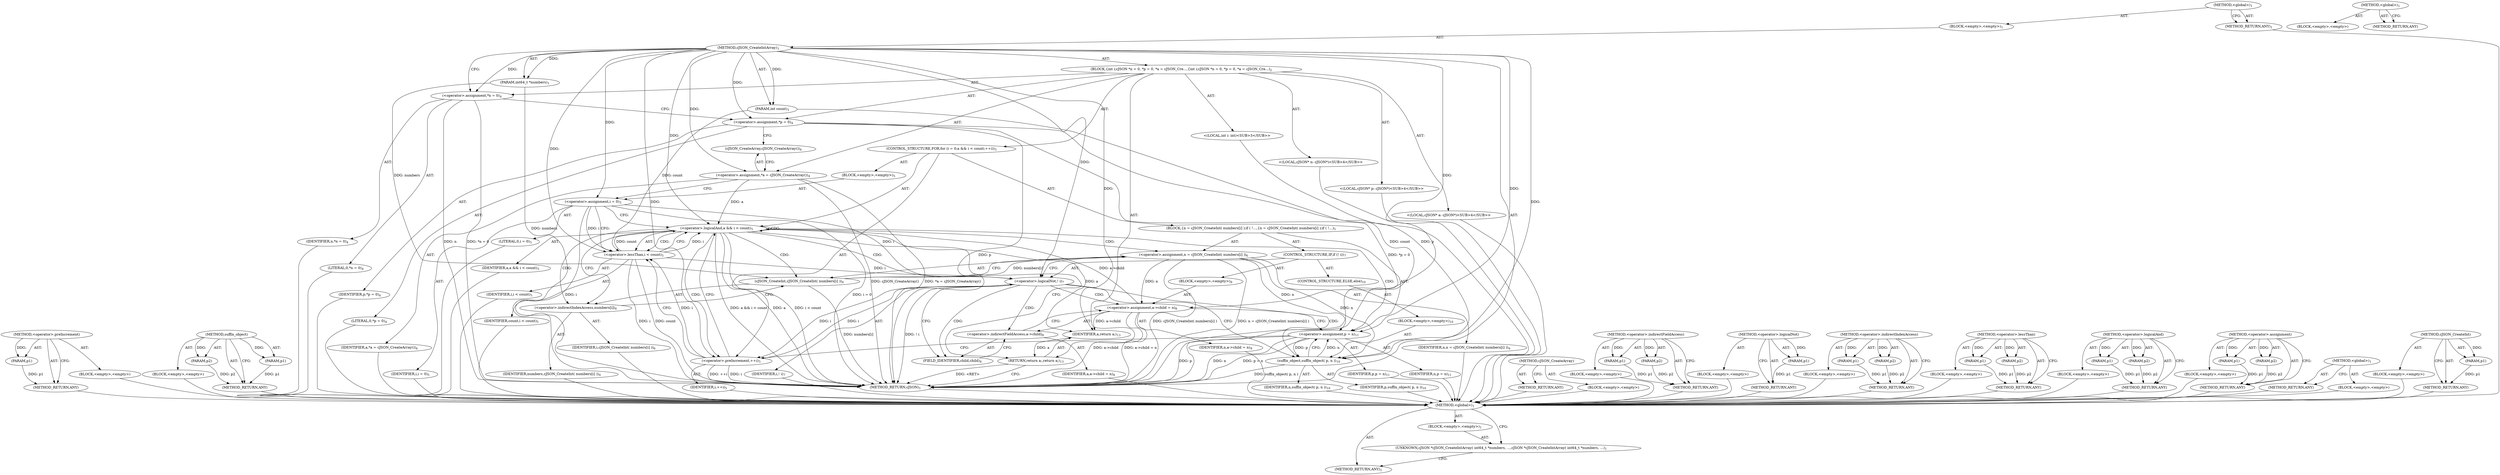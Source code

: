 digraph "&lt;global&gt;" {
vulnerable_104 [label=<(METHOD,&lt;operator&gt;.preIncrement)>];
vulnerable_105 [label=<(PARAM,p1)>];
vulnerable_106 [label=<(BLOCK,&lt;empty&gt;,&lt;empty&gt;)>];
vulnerable_107 [label=<(METHOD_RETURN,ANY)>];
vulnerable_126 [label=<(METHOD,suffix_object)>];
vulnerable_127 [label=<(PARAM,p1)>];
vulnerable_128 [label=<(PARAM,p2)>];
vulnerable_129 [label=<(BLOCK,&lt;empty&gt;,&lt;empty&gt;)>];
vulnerable_130 [label=<(METHOD_RETURN,ANY)>];
vulnerable_6 [label=<(METHOD,&lt;global&gt;)<SUB>1</SUB>>];
vulnerable_7 [label=<(BLOCK,&lt;empty&gt;,&lt;empty&gt;)<SUB>1</SUB>>];
vulnerable_8 [label=<(METHOD,cJSON_CreateIntArray)<SUB>1</SUB>>];
vulnerable_9 [label=<(PARAM,int64_t *numbers)<SUB>1</SUB>>];
vulnerable_10 [label=<(PARAM,int count)<SUB>1</SUB>>];
vulnerable_11 [label=<(BLOCK,{
	int i;
	cJSON *n = 0, *p = 0, *a = cJSON_Cre...,{
	int i;
	cJSON *n = 0, *p = 0, *a = cJSON_Cre...)<SUB>2</SUB>>];
vulnerable_12 [label="<(LOCAL,int i: int)<SUB>3</SUB>>"];
vulnerable_13 [label="<(LOCAL,cJSON* n: cJSON*)<SUB>4</SUB>>"];
vulnerable_14 [label="<(LOCAL,cJSON* p: cJSON*)<SUB>4</SUB>>"];
vulnerable_15 [label="<(LOCAL,cJSON* a: cJSON*)<SUB>4</SUB>>"];
vulnerable_16 [label=<(&lt;operator&gt;.assignment,*n = 0)<SUB>4</SUB>>];
vulnerable_17 [label=<(IDENTIFIER,n,*n = 0)<SUB>4</SUB>>];
vulnerable_18 [label=<(LITERAL,0,*n = 0)<SUB>4</SUB>>];
vulnerable_19 [label=<(&lt;operator&gt;.assignment,*p = 0)<SUB>4</SUB>>];
vulnerable_20 [label=<(IDENTIFIER,p,*p = 0)<SUB>4</SUB>>];
vulnerable_21 [label=<(LITERAL,0,*p = 0)<SUB>4</SUB>>];
vulnerable_22 [label=<(&lt;operator&gt;.assignment,*a = cJSON_CreateArray())<SUB>4</SUB>>];
vulnerable_23 [label=<(IDENTIFIER,a,*a = cJSON_CreateArray())<SUB>4</SUB>>];
vulnerable_24 [label=<(cJSON_CreateArray,cJSON_CreateArray())<SUB>4</SUB>>];
vulnerable_25 [label=<(CONTROL_STRUCTURE,FOR,for (i = 0;a &amp;&amp; i &lt; count;++i))<SUB>5</SUB>>];
vulnerable_26 [label=<(BLOCK,&lt;empty&gt;,&lt;empty&gt;)<SUB>5</SUB>>];
vulnerable_27 [label=<(&lt;operator&gt;.assignment,i = 0)<SUB>5</SUB>>];
vulnerable_28 [label=<(IDENTIFIER,i,i = 0)<SUB>5</SUB>>];
vulnerable_29 [label=<(LITERAL,0,i = 0)<SUB>5</SUB>>];
vulnerable_30 [label=<(&lt;operator&gt;.logicalAnd,a &amp;&amp; i &lt; count)<SUB>5</SUB>>];
vulnerable_31 [label=<(IDENTIFIER,a,a &amp;&amp; i &lt; count)<SUB>5</SUB>>];
vulnerable_32 [label=<(&lt;operator&gt;.lessThan,i &lt; count)<SUB>5</SUB>>];
vulnerable_33 [label=<(IDENTIFIER,i,i &lt; count)<SUB>5</SUB>>];
vulnerable_34 [label=<(IDENTIFIER,count,i &lt; count)<SUB>5</SUB>>];
vulnerable_35 [label=<(&lt;operator&gt;.preIncrement,++i)<SUB>5</SUB>>];
vulnerable_36 [label=<(IDENTIFIER,i,++i)<SUB>5</SUB>>];
vulnerable_37 [label=<(BLOCK,{
		n = cJSON_CreateInt( numbers[i] );
		if ( !...,{
		n = cJSON_CreateInt( numbers[i] );
		if ( !...)<SUB>5</SUB>>];
vulnerable_38 [label=<(&lt;operator&gt;.assignment,n = cJSON_CreateInt( numbers[i] ))<SUB>6</SUB>>];
vulnerable_39 [label=<(IDENTIFIER,n,n = cJSON_CreateInt( numbers[i] ))<SUB>6</SUB>>];
vulnerable_40 [label=<(cJSON_CreateInt,cJSON_CreateInt( numbers[i] ))<SUB>6</SUB>>];
vulnerable_41 [label=<(&lt;operator&gt;.indirectIndexAccess,numbers[i])<SUB>6</SUB>>];
vulnerable_42 [label=<(IDENTIFIER,numbers,cJSON_CreateInt( numbers[i] ))<SUB>6</SUB>>];
vulnerable_43 [label=<(IDENTIFIER,i,cJSON_CreateInt( numbers[i] ))<SUB>6</SUB>>];
vulnerable_44 [label=<(CONTROL_STRUCTURE,IF,if (! i))<SUB>7</SUB>>];
vulnerable_45 [label=<(&lt;operator&gt;.logicalNot,! i)<SUB>7</SUB>>];
vulnerable_46 [label=<(IDENTIFIER,i,! i)<SUB>7</SUB>>];
vulnerable_47 [label=<(BLOCK,&lt;empty&gt;,&lt;empty&gt;)<SUB>8</SUB>>];
vulnerable_48 [label=<(&lt;operator&gt;.assignment,a-&gt;child = n)<SUB>8</SUB>>];
vulnerable_49 [label=<(&lt;operator&gt;.indirectFieldAccess,a-&gt;child)<SUB>8</SUB>>];
vulnerable_50 [label=<(IDENTIFIER,a,a-&gt;child = n)<SUB>8</SUB>>];
vulnerable_51 [label=<(FIELD_IDENTIFIER,child,child)<SUB>8</SUB>>];
vulnerable_52 [label=<(IDENTIFIER,n,a-&gt;child = n)<SUB>8</SUB>>];
vulnerable_53 [label=<(CONTROL_STRUCTURE,ELSE,else)<SUB>10</SUB>>];
vulnerable_54 [label=<(BLOCK,&lt;empty&gt;,&lt;empty&gt;)<SUB>10</SUB>>];
vulnerable_55 [label=<(suffix_object,suffix_object( p, n ))<SUB>10</SUB>>];
vulnerable_56 [label=<(IDENTIFIER,p,suffix_object( p, n ))<SUB>10</SUB>>];
vulnerable_57 [label=<(IDENTIFIER,n,suffix_object( p, n ))<SUB>10</SUB>>];
vulnerable_58 [label=<(&lt;operator&gt;.assignment,p = n)<SUB>11</SUB>>];
vulnerable_59 [label=<(IDENTIFIER,p,p = n)<SUB>11</SUB>>];
vulnerable_60 [label=<(IDENTIFIER,n,p = n)<SUB>11</SUB>>];
vulnerable_61 [label=<(RETURN,return a;,return a;)<SUB>13</SUB>>];
vulnerable_62 [label=<(IDENTIFIER,a,return a;)<SUB>13</SUB>>];
vulnerable_63 [label=<(METHOD_RETURN,cJSON)<SUB>1</SUB>>];
vulnerable_65 [label=<(METHOD_RETURN,ANY)<SUB>1</SUB>>];
vulnerable_91 [label=<(METHOD,cJSON_CreateArray)>];
vulnerable_92 [label=<(BLOCK,&lt;empty&gt;,&lt;empty&gt;)>];
vulnerable_93 [label=<(METHOD_RETURN,ANY)>];
vulnerable_121 [label=<(METHOD,&lt;operator&gt;.indirectFieldAccess)>];
vulnerable_122 [label=<(PARAM,p1)>];
vulnerable_123 [label=<(PARAM,p2)>];
vulnerable_124 [label=<(BLOCK,&lt;empty&gt;,&lt;empty&gt;)>];
vulnerable_125 [label=<(METHOD_RETURN,ANY)>];
vulnerable_117 [label=<(METHOD,&lt;operator&gt;.logicalNot)>];
vulnerable_118 [label=<(PARAM,p1)>];
vulnerable_119 [label=<(BLOCK,&lt;empty&gt;,&lt;empty&gt;)>];
vulnerable_120 [label=<(METHOD_RETURN,ANY)>];
vulnerable_112 [label=<(METHOD,&lt;operator&gt;.indirectIndexAccess)>];
vulnerable_113 [label=<(PARAM,p1)>];
vulnerable_114 [label=<(PARAM,p2)>];
vulnerable_115 [label=<(BLOCK,&lt;empty&gt;,&lt;empty&gt;)>];
vulnerable_116 [label=<(METHOD_RETURN,ANY)>];
vulnerable_99 [label=<(METHOD,&lt;operator&gt;.lessThan)>];
vulnerable_100 [label=<(PARAM,p1)>];
vulnerable_101 [label=<(PARAM,p2)>];
vulnerable_102 [label=<(BLOCK,&lt;empty&gt;,&lt;empty&gt;)>];
vulnerable_103 [label=<(METHOD_RETURN,ANY)>];
vulnerable_94 [label=<(METHOD,&lt;operator&gt;.logicalAnd)>];
vulnerable_95 [label=<(PARAM,p1)>];
vulnerable_96 [label=<(PARAM,p2)>];
vulnerable_97 [label=<(BLOCK,&lt;empty&gt;,&lt;empty&gt;)>];
vulnerable_98 [label=<(METHOD_RETURN,ANY)>];
vulnerable_86 [label=<(METHOD,&lt;operator&gt;.assignment)>];
vulnerable_87 [label=<(PARAM,p1)>];
vulnerable_88 [label=<(PARAM,p2)>];
vulnerable_89 [label=<(BLOCK,&lt;empty&gt;,&lt;empty&gt;)>];
vulnerable_90 [label=<(METHOD_RETURN,ANY)>];
vulnerable_80 [label=<(METHOD,&lt;global&gt;)<SUB>1</SUB>>];
vulnerable_81 [label=<(BLOCK,&lt;empty&gt;,&lt;empty&gt;)>];
vulnerable_82 [label=<(METHOD_RETURN,ANY)>];
vulnerable_108 [label=<(METHOD,cJSON_CreateInt)>];
vulnerable_109 [label=<(PARAM,p1)>];
vulnerable_110 [label=<(BLOCK,&lt;empty&gt;,&lt;empty&gt;)>];
vulnerable_111 [label=<(METHOD_RETURN,ANY)>];
fixed_6 [label=<(METHOD,&lt;global&gt;)<SUB>1</SUB>>];
fixed_7 [label=<(BLOCK,&lt;empty&gt;,&lt;empty&gt;)<SUB>1</SUB>>];
fixed_8 [label=<(UNKNOWN,cJSON *cJSON_CreateIntArray( int64_t *numbers, ...,cJSON *cJSON_CreateIntArray( int64_t *numbers, ...)<SUB>1</SUB>>];
fixed_9 [label=<(METHOD_RETURN,ANY)<SUB>1</SUB>>];
fixed_14 [label=<(METHOD,&lt;global&gt;)<SUB>1</SUB>>];
fixed_15 [label=<(BLOCK,&lt;empty&gt;,&lt;empty&gt;)>];
fixed_16 [label=<(METHOD_RETURN,ANY)>];
vulnerable_104 -> vulnerable_105  [key=0, label="AST: "];
vulnerable_104 -> vulnerable_105  [key=1, label="DDG: "];
vulnerable_104 -> vulnerable_106  [key=0, label="AST: "];
vulnerable_104 -> vulnerable_107  [key=0, label="AST: "];
vulnerable_104 -> vulnerable_107  [key=1, label="CFG: "];
vulnerable_105 -> vulnerable_107  [key=0, label="DDG: p1"];
vulnerable_106 -> fixed_6  [key=0];
vulnerable_107 -> fixed_6  [key=0];
vulnerable_126 -> vulnerable_127  [key=0, label="AST: "];
vulnerable_126 -> vulnerable_127  [key=1, label="DDG: "];
vulnerable_126 -> vulnerable_129  [key=0, label="AST: "];
vulnerable_126 -> vulnerable_128  [key=0, label="AST: "];
vulnerable_126 -> vulnerable_128  [key=1, label="DDG: "];
vulnerable_126 -> vulnerable_130  [key=0, label="AST: "];
vulnerable_126 -> vulnerable_130  [key=1, label="CFG: "];
vulnerable_127 -> vulnerable_130  [key=0, label="DDG: p1"];
vulnerable_128 -> vulnerable_130  [key=0, label="DDG: p2"];
vulnerable_129 -> fixed_6  [key=0];
vulnerable_130 -> fixed_6  [key=0];
vulnerable_6 -> vulnerable_7  [key=0, label="AST: "];
vulnerable_6 -> vulnerable_65  [key=0, label="AST: "];
vulnerable_6 -> vulnerable_65  [key=1, label="CFG: "];
vulnerable_7 -> vulnerable_8  [key=0, label="AST: "];
vulnerable_8 -> vulnerable_9  [key=0, label="AST: "];
vulnerable_8 -> vulnerable_9  [key=1, label="DDG: "];
vulnerable_8 -> vulnerable_10  [key=0, label="AST: "];
vulnerable_8 -> vulnerable_10  [key=1, label="DDG: "];
vulnerable_8 -> vulnerable_11  [key=0, label="AST: "];
vulnerable_8 -> vulnerable_63  [key=0, label="AST: "];
vulnerable_8 -> vulnerable_16  [key=0, label="CFG: "];
vulnerable_8 -> vulnerable_16  [key=1, label="DDG: "];
vulnerable_8 -> vulnerable_19  [key=0, label="DDG: "];
vulnerable_8 -> vulnerable_22  [key=0, label="DDG: "];
vulnerable_8 -> vulnerable_62  [key=0, label="DDG: "];
vulnerable_8 -> vulnerable_27  [key=0, label="DDG: "];
vulnerable_8 -> vulnerable_30  [key=0, label="DDG: "];
vulnerable_8 -> vulnerable_35  [key=0, label="DDG: "];
vulnerable_8 -> vulnerable_58  [key=0, label="DDG: "];
vulnerable_8 -> vulnerable_32  [key=0, label="DDG: "];
vulnerable_8 -> vulnerable_45  [key=0, label="DDG: "];
vulnerable_8 -> vulnerable_48  [key=0, label="DDG: "];
vulnerable_8 -> vulnerable_55  [key=0, label="DDG: "];
vulnerable_9 -> vulnerable_63  [key=0, label="DDG: numbers"];
vulnerable_9 -> vulnerable_40  [key=0, label="DDG: numbers"];
vulnerable_10 -> vulnerable_63  [key=0, label="DDG: count"];
vulnerable_10 -> vulnerable_32  [key=0, label="DDG: count"];
vulnerable_11 -> vulnerable_12  [key=0, label="AST: "];
vulnerable_11 -> vulnerable_13  [key=0, label="AST: "];
vulnerable_11 -> vulnerable_14  [key=0, label="AST: "];
vulnerable_11 -> vulnerable_15  [key=0, label="AST: "];
vulnerable_11 -> vulnerable_16  [key=0, label="AST: "];
vulnerable_11 -> vulnerable_19  [key=0, label="AST: "];
vulnerable_11 -> vulnerable_22  [key=0, label="AST: "];
vulnerable_11 -> vulnerable_25  [key=0, label="AST: "];
vulnerable_11 -> vulnerable_61  [key=0, label="AST: "];
vulnerable_12 -> fixed_6  [key=0];
vulnerable_13 -> fixed_6  [key=0];
vulnerable_14 -> fixed_6  [key=0];
vulnerable_15 -> fixed_6  [key=0];
vulnerable_16 -> vulnerable_17  [key=0, label="AST: "];
vulnerable_16 -> vulnerable_18  [key=0, label="AST: "];
vulnerable_16 -> vulnerable_19  [key=0, label="CFG: "];
vulnerable_16 -> vulnerable_63  [key=0, label="DDG: n"];
vulnerable_16 -> vulnerable_63  [key=1, label="DDG: *n = 0"];
vulnerable_17 -> fixed_6  [key=0];
vulnerable_18 -> fixed_6  [key=0];
vulnerable_19 -> vulnerable_20  [key=0, label="AST: "];
vulnerable_19 -> vulnerable_21  [key=0, label="AST: "];
vulnerable_19 -> vulnerable_24  [key=0, label="CFG: "];
vulnerable_19 -> vulnerable_63  [key=0, label="DDG: p"];
vulnerable_19 -> vulnerable_63  [key=1, label="DDG: *p = 0"];
vulnerable_19 -> vulnerable_55  [key=0, label="DDG: p"];
vulnerable_20 -> fixed_6  [key=0];
vulnerable_21 -> fixed_6  [key=0];
vulnerable_22 -> vulnerable_23  [key=0, label="AST: "];
vulnerable_22 -> vulnerable_24  [key=0, label="AST: "];
vulnerable_22 -> vulnerable_27  [key=0, label="CFG: "];
vulnerable_22 -> vulnerable_63  [key=0, label="DDG: cJSON_CreateArray()"];
vulnerable_22 -> vulnerable_63  [key=1, label="DDG: *a = cJSON_CreateArray()"];
vulnerable_22 -> vulnerable_30  [key=0, label="DDG: a"];
vulnerable_23 -> fixed_6  [key=0];
vulnerable_24 -> vulnerable_22  [key=0, label="CFG: "];
vulnerable_25 -> vulnerable_26  [key=0, label="AST: "];
vulnerable_25 -> vulnerable_30  [key=0, label="AST: "];
vulnerable_25 -> vulnerable_35  [key=0, label="AST: "];
vulnerable_25 -> vulnerable_37  [key=0, label="AST: "];
vulnerable_26 -> vulnerable_27  [key=0, label="AST: "];
vulnerable_27 -> vulnerable_28  [key=0, label="AST: "];
vulnerable_27 -> vulnerable_29  [key=0, label="AST: "];
vulnerable_27 -> vulnerable_30  [key=0, label="CFG: "];
vulnerable_27 -> vulnerable_32  [key=0, label="CFG: "];
vulnerable_27 -> vulnerable_32  [key=1, label="DDG: i"];
vulnerable_27 -> vulnerable_63  [key=0, label="DDG: i"];
vulnerable_27 -> vulnerable_63  [key=1, label="DDG: i = 0"];
vulnerable_27 -> vulnerable_45  [key=0, label="DDG: i"];
vulnerable_28 -> fixed_6  [key=0];
vulnerable_29 -> fixed_6  [key=0];
vulnerable_30 -> vulnerable_31  [key=0, label="AST: "];
vulnerable_30 -> vulnerable_32  [key=0, label="AST: "];
vulnerable_30 -> vulnerable_32  [key=1, label="CDG: "];
vulnerable_30 -> vulnerable_41  [key=0, label="CFG: "];
vulnerable_30 -> vulnerable_41  [key=1, label="CDG: "];
vulnerable_30 -> vulnerable_61  [key=0, label="CFG: "];
vulnerable_30 -> vulnerable_63  [key=0, label="DDG: a"];
vulnerable_30 -> vulnerable_63  [key=1, label="DDG: i &lt; count"];
vulnerable_30 -> vulnerable_63  [key=2, label="DDG: a &amp;&amp; i &lt; count"];
vulnerable_30 -> vulnerable_62  [key=0, label="DDG: a"];
vulnerable_30 -> vulnerable_30  [key=0, label="CDG: "];
vulnerable_30 -> vulnerable_58  [key=0, label="CDG: "];
vulnerable_30 -> vulnerable_38  [key=0, label="CDG: "];
vulnerable_30 -> vulnerable_45  [key=0, label="CDG: "];
vulnerable_30 -> vulnerable_40  [key=0, label="CDG: "];
vulnerable_30 -> vulnerable_35  [key=0, label="CDG: "];
vulnerable_31 -> fixed_6  [key=0];
vulnerable_32 -> vulnerable_33  [key=0, label="AST: "];
vulnerable_32 -> vulnerable_34  [key=0, label="AST: "];
vulnerable_32 -> vulnerable_30  [key=0, label="CFG: "];
vulnerable_32 -> vulnerable_30  [key=1, label="DDG: i"];
vulnerable_32 -> vulnerable_30  [key=2, label="DDG: count"];
vulnerable_32 -> vulnerable_63  [key=0, label="DDG: i"];
vulnerable_32 -> vulnerable_63  [key=1, label="DDG: count"];
vulnerable_32 -> vulnerable_45  [key=0, label="DDG: i"];
vulnerable_33 -> fixed_6  [key=0];
vulnerable_34 -> fixed_6  [key=0];
vulnerable_35 -> vulnerable_36  [key=0, label="AST: "];
vulnerable_35 -> vulnerable_30  [key=0, label="CFG: "];
vulnerable_35 -> vulnerable_32  [key=0, label="CFG: "];
vulnerable_35 -> vulnerable_32  [key=1, label="DDG: i"];
vulnerable_35 -> vulnerable_63  [key=0, label="DDG: i"];
vulnerable_35 -> vulnerable_63  [key=1, label="DDG: ++i"];
vulnerable_35 -> vulnerable_45  [key=0, label="DDG: i"];
vulnerable_36 -> fixed_6  [key=0];
vulnerable_37 -> vulnerable_38  [key=0, label="AST: "];
vulnerable_37 -> vulnerable_44  [key=0, label="AST: "];
vulnerable_37 -> vulnerable_58  [key=0, label="AST: "];
vulnerable_38 -> vulnerable_39  [key=0, label="AST: "];
vulnerable_38 -> vulnerable_40  [key=0, label="AST: "];
vulnerable_38 -> vulnerable_45  [key=0, label="CFG: "];
vulnerable_38 -> vulnerable_63  [key=0, label="DDG: cJSON_CreateInt( numbers[i] )"];
vulnerable_38 -> vulnerable_63  [key=1, label="DDG: n = cJSON_CreateInt( numbers[i] )"];
vulnerable_38 -> vulnerable_58  [key=0, label="DDG: n"];
vulnerable_38 -> vulnerable_48  [key=0, label="DDG: n"];
vulnerable_38 -> vulnerable_55  [key=0, label="DDG: n"];
vulnerable_39 -> fixed_6  [key=0];
vulnerable_40 -> vulnerable_41  [key=0, label="AST: "];
vulnerable_40 -> vulnerable_38  [key=0, label="CFG: "];
vulnerable_40 -> vulnerable_38  [key=1, label="DDG: numbers[i]"];
vulnerable_40 -> vulnerable_63  [key=0, label="DDG: numbers[i]"];
vulnerable_41 -> vulnerable_42  [key=0, label="AST: "];
vulnerable_41 -> vulnerable_43  [key=0, label="AST: "];
vulnerable_41 -> vulnerable_40  [key=0, label="CFG: "];
vulnerable_42 -> fixed_6  [key=0];
vulnerable_43 -> fixed_6  [key=0];
vulnerable_44 -> vulnerable_45  [key=0, label="AST: "];
vulnerable_44 -> vulnerable_47  [key=0, label="AST: "];
vulnerable_44 -> vulnerable_53  [key=0, label="AST: "];
vulnerable_45 -> vulnerable_46  [key=0, label="AST: "];
vulnerable_45 -> vulnerable_51  [key=0, label="CFG: "];
vulnerable_45 -> vulnerable_51  [key=1, label="CDG: "];
vulnerable_45 -> vulnerable_55  [key=0, label="CFG: "];
vulnerable_45 -> vulnerable_55  [key=1, label="CDG: "];
vulnerable_45 -> vulnerable_63  [key=0, label="DDG: ! i"];
vulnerable_45 -> vulnerable_35  [key=0, label="DDG: i"];
vulnerable_45 -> vulnerable_48  [key=0, label="CDG: "];
vulnerable_45 -> vulnerable_49  [key=0, label="CDG: "];
vulnerable_46 -> fixed_6  [key=0];
vulnerable_47 -> vulnerable_48  [key=0, label="AST: "];
vulnerable_48 -> vulnerable_49  [key=0, label="AST: "];
vulnerable_48 -> vulnerable_52  [key=0, label="AST: "];
vulnerable_48 -> vulnerable_58  [key=0, label="CFG: "];
vulnerable_48 -> vulnerable_63  [key=0, label="DDG: a-&gt;child"];
vulnerable_48 -> vulnerable_63  [key=1, label="DDG: a-&gt;child = n"];
vulnerable_48 -> vulnerable_62  [key=0, label="DDG: a-&gt;child"];
vulnerable_48 -> vulnerable_30  [key=0, label="DDG: a-&gt;child"];
vulnerable_49 -> vulnerable_50  [key=0, label="AST: "];
vulnerable_49 -> vulnerable_51  [key=0, label="AST: "];
vulnerable_49 -> vulnerable_48  [key=0, label="CFG: "];
vulnerable_50 -> fixed_6  [key=0];
vulnerable_51 -> vulnerable_49  [key=0, label="CFG: "];
vulnerable_52 -> fixed_6  [key=0];
vulnerable_53 -> vulnerable_54  [key=0, label="AST: "];
vulnerable_54 -> vulnerable_55  [key=0, label="AST: "];
vulnerable_55 -> vulnerable_56  [key=0, label="AST: "];
vulnerable_55 -> vulnerable_57  [key=0, label="AST: "];
vulnerable_55 -> vulnerable_58  [key=0, label="CFG: "];
vulnerable_55 -> vulnerable_58  [key=1, label="DDG: n"];
vulnerable_55 -> vulnerable_63  [key=0, label="DDG: suffix_object( p, n )"];
vulnerable_56 -> fixed_6  [key=0];
vulnerable_57 -> fixed_6  [key=0];
vulnerable_58 -> vulnerable_59  [key=0, label="AST: "];
vulnerable_58 -> vulnerable_60  [key=0, label="AST: "];
vulnerable_58 -> vulnerable_35  [key=0, label="CFG: "];
vulnerable_58 -> vulnerable_63  [key=0, label="DDG: p"];
vulnerable_58 -> vulnerable_63  [key=1, label="DDG: n"];
vulnerable_58 -> vulnerable_63  [key=2, label="DDG: p = n"];
vulnerable_58 -> vulnerable_55  [key=0, label="DDG: p"];
vulnerable_59 -> fixed_6  [key=0];
vulnerable_60 -> fixed_6  [key=0];
vulnerable_61 -> vulnerable_62  [key=0, label="AST: "];
vulnerable_61 -> vulnerable_63  [key=0, label="CFG: "];
vulnerable_61 -> vulnerable_63  [key=1, label="DDG: &lt;RET&gt;"];
vulnerable_62 -> vulnerable_61  [key=0, label="DDG: a"];
vulnerable_63 -> fixed_6  [key=0];
vulnerable_65 -> fixed_6  [key=0];
vulnerable_91 -> vulnerable_92  [key=0, label="AST: "];
vulnerable_91 -> vulnerable_93  [key=0, label="AST: "];
vulnerable_91 -> vulnerable_93  [key=1, label="CFG: "];
vulnerable_92 -> fixed_6  [key=0];
vulnerable_93 -> fixed_6  [key=0];
vulnerable_121 -> vulnerable_122  [key=0, label="AST: "];
vulnerable_121 -> vulnerable_122  [key=1, label="DDG: "];
vulnerable_121 -> vulnerable_124  [key=0, label="AST: "];
vulnerable_121 -> vulnerable_123  [key=0, label="AST: "];
vulnerable_121 -> vulnerable_123  [key=1, label="DDG: "];
vulnerable_121 -> vulnerable_125  [key=0, label="AST: "];
vulnerable_121 -> vulnerable_125  [key=1, label="CFG: "];
vulnerable_122 -> vulnerable_125  [key=0, label="DDG: p1"];
vulnerable_123 -> vulnerable_125  [key=0, label="DDG: p2"];
vulnerable_124 -> fixed_6  [key=0];
vulnerable_125 -> fixed_6  [key=0];
vulnerable_117 -> vulnerable_118  [key=0, label="AST: "];
vulnerable_117 -> vulnerable_118  [key=1, label="DDG: "];
vulnerable_117 -> vulnerable_119  [key=0, label="AST: "];
vulnerable_117 -> vulnerable_120  [key=0, label="AST: "];
vulnerable_117 -> vulnerable_120  [key=1, label="CFG: "];
vulnerable_118 -> vulnerable_120  [key=0, label="DDG: p1"];
vulnerable_119 -> fixed_6  [key=0];
vulnerable_120 -> fixed_6  [key=0];
vulnerable_112 -> vulnerable_113  [key=0, label="AST: "];
vulnerable_112 -> vulnerable_113  [key=1, label="DDG: "];
vulnerable_112 -> vulnerable_115  [key=0, label="AST: "];
vulnerable_112 -> vulnerable_114  [key=0, label="AST: "];
vulnerable_112 -> vulnerable_114  [key=1, label="DDG: "];
vulnerable_112 -> vulnerable_116  [key=0, label="AST: "];
vulnerable_112 -> vulnerable_116  [key=1, label="CFG: "];
vulnerable_113 -> vulnerable_116  [key=0, label="DDG: p1"];
vulnerable_114 -> vulnerable_116  [key=0, label="DDG: p2"];
vulnerable_115 -> fixed_6  [key=0];
vulnerable_116 -> fixed_6  [key=0];
vulnerable_99 -> vulnerable_100  [key=0, label="AST: "];
vulnerable_99 -> vulnerable_100  [key=1, label="DDG: "];
vulnerable_99 -> vulnerable_102  [key=0, label="AST: "];
vulnerable_99 -> vulnerable_101  [key=0, label="AST: "];
vulnerable_99 -> vulnerable_101  [key=1, label="DDG: "];
vulnerable_99 -> vulnerable_103  [key=0, label="AST: "];
vulnerable_99 -> vulnerable_103  [key=1, label="CFG: "];
vulnerable_100 -> vulnerable_103  [key=0, label="DDG: p1"];
vulnerable_101 -> vulnerable_103  [key=0, label="DDG: p2"];
vulnerable_102 -> fixed_6  [key=0];
vulnerable_103 -> fixed_6  [key=0];
vulnerable_94 -> vulnerable_95  [key=0, label="AST: "];
vulnerable_94 -> vulnerable_95  [key=1, label="DDG: "];
vulnerable_94 -> vulnerable_97  [key=0, label="AST: "];
vulnerable_94 -> vulnerable_96  [key=0, label="AST: "];
vulnerable_94 -> vulnerable_96  [key=1, label="DDG: "];
vulnerable_94 -> vulnerable_98  [key=0, label="AST: "];
vulnerable_94 -> vulnerable_98  [key=1, label="CFG: "];
vulnerable_95 -> vulnerable_98  [key=0, label="DDG: p1"];
vulnerable_96 -> vulnerable_98  [key=0, label="DDG: p2"];
vulnerable_97 -> fixed_6  [key=0];
vulnerable_98 -> fixed_6  [key=0];
vulnerable_86 -> vulnerable_87  [key=0, label="AST: "];
vulnerable_86 -> vulnerable_87  [key=1, label="DDG: "];
vulnerable_86 -> vulnerable_89  [key=0, label="AST: "];
vulnerable_86 -> vulnerable_88  [key=0, label="AST: "];
vulnerable_86 -> vulnerable_88  [key=1, label="DDG: "];
vulnerable_86 -> vulnerable_90  [key=0, label="AST: "];
vulnerable_86 -> vulnerable_90  [key=1, label="CFG: "];
vulnerable_87 -> vulnerable_90  [key=0, label="DDG: p1"];
vulnerable_88 -> vulnerable_90  [key=0, label="DDG: p2"];
vulnerable_89 -> fixed_6  [key=0];
vulnerable_90 -> fixed_6  [key=0];
vulnerable_80 -> vulnerable_81  [key=0, label="AST: "];
vulnerable_80 -> vulnerable_82  [key=0, label="AST: "];
vulnerable_80 -> vulnerable_82  [key=1, label="CFG: "];
vulnerable_81 -> fixed_6  [key=0];
vulnerable_82 -> fixed_6  [key=0];
vulnerable_108 -> vulnerable_109  [key=0, label="AST: "];
vulnerable_108 -> vulnerable_109  [key=1, label="DDG: "];
vulnerable_108 -> vulnerable_110  [key=0, label="AST: "];
vulnerable_108 -> vulnerable_111  [key=0, label="AST: "];
vulnerable_108 -> vulnerable_111  [key=1, label="CFG: "];
vulnerable_109 -> vulnerable_111  [key=0, label="DDG: p1"];
vulnerable_110 -> fixed_6  [key=0];
vulnerable_111 -> fixed_6  [key=0];
fixed_6 -> fixed_7  [key=0, label="AST: "];
fixed_6 -> fixed_9  [key=0, label="AST: "];
fixed_6 -> fixed_8  [key=0, label="CFG: "];
fixed_7 -> fixed_8  [key=0, label="AST: "];
fixed_8 -> fixed_9  [key=0, label="CFG: "];
fixed_14 -> fixed_15  [key=0, label="AST: "];
fixed_14 -> fixed_16  [key=0, label="AST: "];
fixed_14 -> fixed_16  [key=1, label="CFG: "];
}
